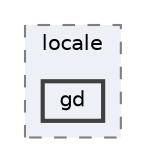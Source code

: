 digraph "C:/Users/LukeMabie/documents/Development/Password_Saver_Using_Django-master/venv/Lib/site-packages/django/conf/locale/gd"
{
 // LATEX_PDF_SIZE
  bgcolor="transparent";
  edge [fontname=Helvetica,fontsize=10,labelfontname=Helvetica,labelfontsize=10];
  node [fontname=Helvetica,fontsize=10,shape=box,height=0.2,width=0.4];
  compound=true
  subgraph clusterdir_6ae4708f427b9ff73e5313b131df1071 {
    graph [ bgcolor="#edf0f7", pencolor="grey50", label="locale", fontname=Helvetica,fontsize=10 style="filled,dashed", URL="dir_6ae4708f427b9ff73e5313b131df1071.html",tooltip=""]
  dir_e6c518ee35160e7471fe1555d0f70e60 [label="gd", fillcolor="#edf0f7", color="grey25", style="filled,bold", URL="dir_e6c518ee35160e7471fe1555d0f70e60.html",tooltip=""];
  }
}
